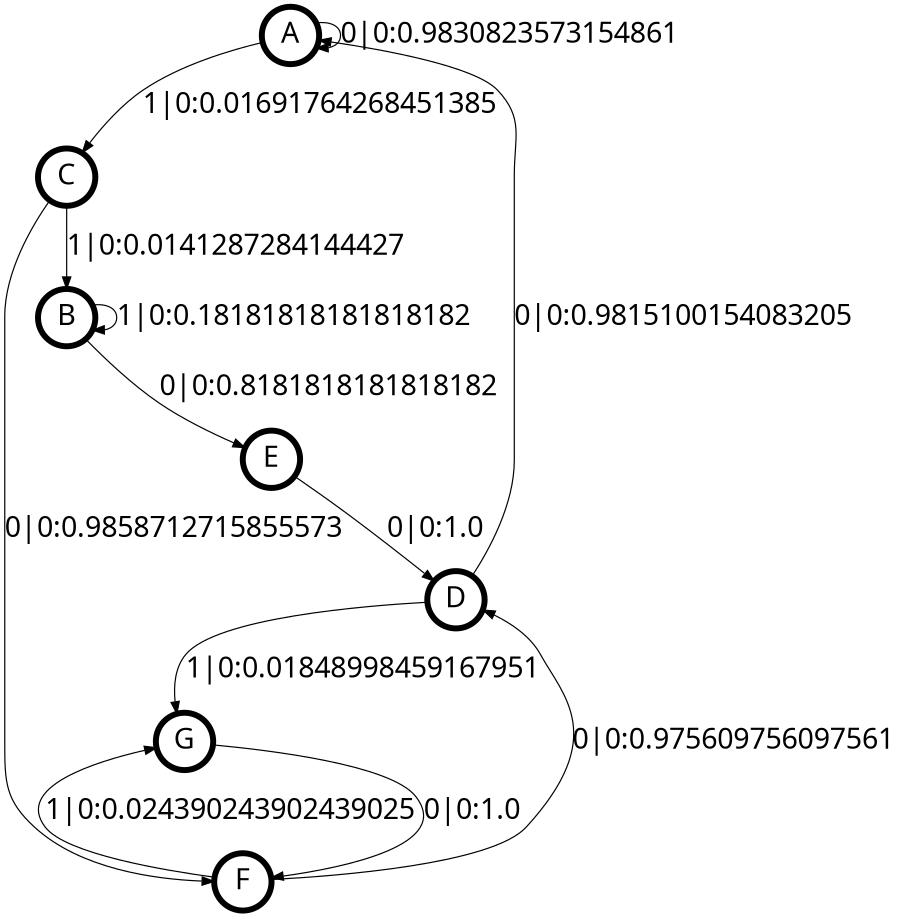 digraph  {
size = "6,8.5";
ratio = "fill";
node
[shape = circle];
node [fontsize = 24];
node [penwidth = 5];
edge [fontsize = 24];
node [fontname = "CMU Serif Roman"];
graph [fontname = "CMU Serif Roman"];
edge [fontname = "CMU Serif Roman"];
A -> A [label = "0|0:0.9830823573154861\l"];
A -> C [label = "1|0:0.01691764268451385\l"];
B -> B [label = "1|0:0.18181818181818182\l"];
B -> E [label = "0|0:0.8181818181818182\l"];
C -> B [label = "1|0:0.0141287284144427\l"];
C -> F [label = "0|0:0.9858712715855573\l"];
D -> A [label = "0|0:0.9815100154083205\l"];
D -> G [label = "1|0:0.01848998459167951\l"];
E -> D [label = "0|0:1.0\l"];
F -> D [label = "0|0:0.975609756097561\l"];
F -> G [label = "1|0:0.024390243902439025\l"];
G -> F [label = "0|0:1.0\l"];
}